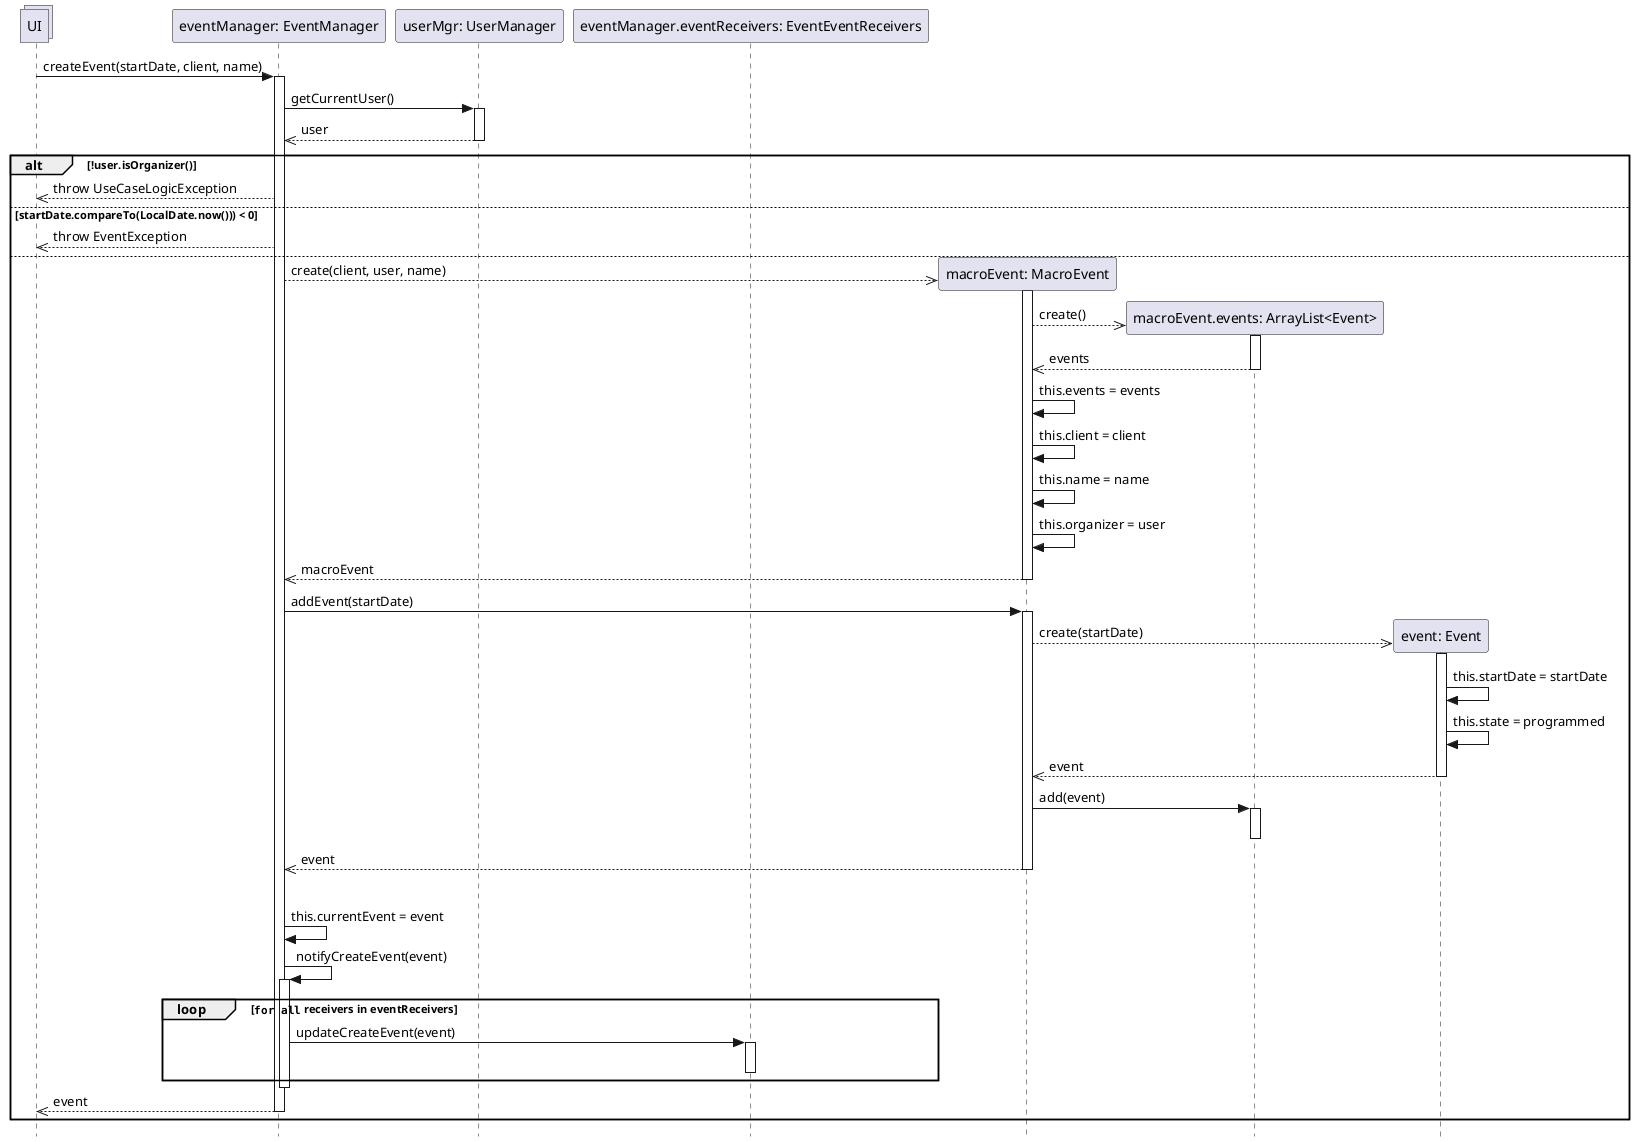 @startuml
skinparam Style strictuml

collections UI
participant "eventManager: EventManager" as em
participant "userMgr: UserManager" as um
participant "eventManager.eventReceivers: EventEventReceivers" as eer

UI -> em: createEvent(startDate, client, name)
activate em
    em -> um: getCurrentUser()
    activate um
        em <<-- um: user
    deactivate um

    alt !user.isOrganizer()
        UI <<-- em: throw UseCaseLogicException
    else startDate.compareTo(LocalDate.now())) < 0
        UI <<-- em: throw EventException
    else
        participant "macroEvent: MacroEvent" as maev
        em -->> maev **: create(client, user, name)
        activate maev
            participant "macroEvent.events: ArrayList<Event>" as events
            maev -->> events**:create()
            activate events
                maev <<-- events: events
            deactivate events
            maev -> maev: this.events = events
            maev -> maev: this.client = client
            maev -> maev: this.name = name
            maev -> maev: this.organizer = user
            em <<-- maev: macroEvent
        deactivate maev

        em -> maev: addEvent(startDate)
        activate maev
            participant "event: Event" as ev
            maev -->> ev **: create(startDate)
            activate ev
                ev -> ev: this.startDate = startDate
                ev -> ev: this.state = programmed
                maev <<-- ev: event
            deactivate ev
            maev -> events: add(event)
            activate events
            deactivate events
            em <<-- maev: event
        deactivate maev
        |||
        em -> em: this.currentEvent = event
        em -> em: notifyCreateEvent(event)
        activate em
            loop ""for all"" receivers in eventReceivers
                em -> eer: updateCreateEvent(event)
                activate eer
                deactivate eer
            end
        deactivate em
        UI <<--em: event
        deactivate em
    end

@enduml